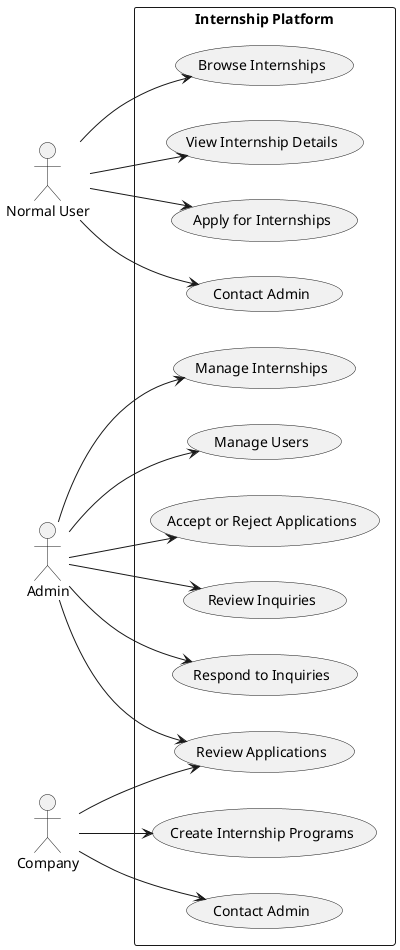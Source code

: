 @startuml

left to right direction

actor "Normal User" as user
actor "Admin" as admin
actor "Company" as company

rectangle "Internship Platform" {
  usecase "Browse Internships" as browse
  usecase "View Internship Details" as viewDetails
  usecase "Apply for Internships" as apply
  usecase "Contact Admin" as contactAdmin

  admin --> (Review Applications)
  admin --> (Accept or Reject Applications)
  admin --> (Review Inquiries)
  admin --> (Respond to Inquiries)
  admin --> (Manage Internships)
  admin --> (Manage Users)

  user --> browse
  user --> viewDetails
  user --> apply
  user --> contactAdmin

  company --> (Create Internship Programs)
  company --> (Review Applications)
  company --> (Contact Admin)
}

@enduml
